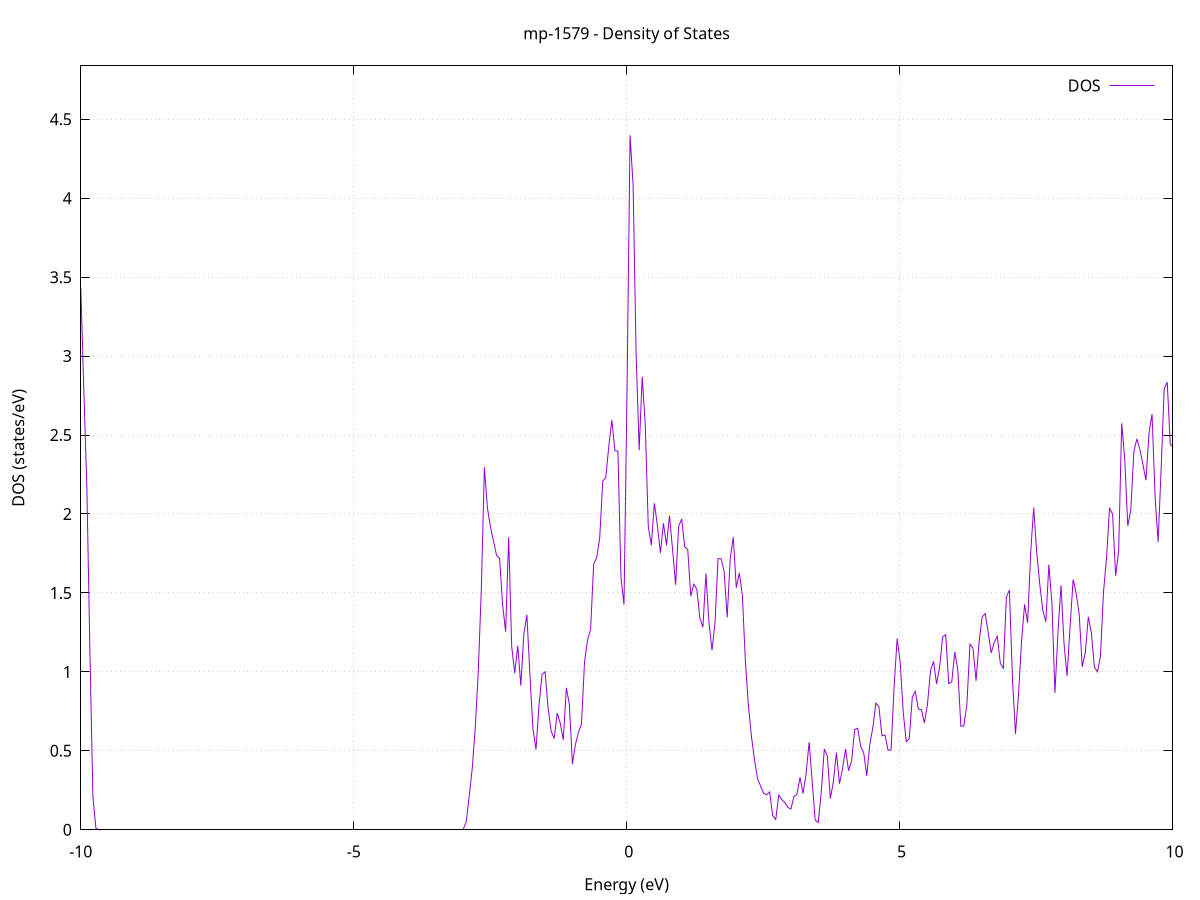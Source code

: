 set title 'mp-1579 - Density of States'
set xlabel 'Energy (eV)'
set ylabel 'DOS (states/eV)'
set grid
set xrange [-10:10]
set yrange [0:4.838]
set xzeroaxis lt -1
set terminal png size 800,600
set output 'mp-1579_dos_gnuplot.png'
plot '-' using 1:2 with lines title 'DOS'
-25.123000 0.000000
-25.067400 0.000000
-25.011800 0.000000
-24.956200 0.000000
-24.900700 0.000000
-24.845100 0.000000
-24.789500 0.000000
-24.733900 0.000000
-24.678300 0.000000
-24.622700 0.000000
-24.567100 0.000000
-24.511500 0.000000
-24.455900 0.000000
-24.400300 0.000000
-24.344700 0.000000
-24.289100 0.000000
-24.233500 0.000000
-24.177900 0.000000
-24.122300 0.000000
-24.066700 0.000000
-24.011100 0.000000
-23.955500 0.000000
-23.899900 0.000000
-23.844300 0.000000
-23.788700 0.000000
-23.733100 0.000000
-23.677500 0.000000
-23.621900 0.000000
-23.566300 0.000000
-23.510700 0.000000
-23.455100 0.000000
-23.399500 0.000000
-23.343900 0.000000
-23.288300 0.000000
-23.232700 0.000000
-23.177100 0.000000
-23.121500 0.000000
-23.065900 0.000000
-23.010300 0.000000
-22.954700 0.000000
-22.899100 0.000000
-22.843500 0.000000
-22.787900 0.000000
-22.732300 0.000000
-22.676700 0.000000
-22.621200 0.000000
-22.565600 0.000000
-22.510000 0.000000
-22.454400 0.000000
-22.398800 0.000000
-22.343200 0.000000
-22.287600 0.000000
-22.232000 0.000000
-22.176400 0.000000
-22.120800 0.000000
-22.065200 0.000000
-22.009600 0.000000
-21.954000 0.000000
-21.898400 0.000000
-21.842800 0.000000
-21.787200 0.000000
-21.731600 0.000000
-21.676000 0.000000
-21.620400 0.000000
-21.564800 0.000000
-21.509200 0.000000
-21.453600 0.000000
-21.398000 0.000000
-21.342400 0.000000
-21.286800 0.000000
-21.231200 0.000000
-21.175600 0.000000
-21.120000 0.000000
-21.064400 0.000000
-21.008800 0.000000
-20.953200 0.000000
-20.897600 0.000000
-20.842000 0.000000
-20.786400 0.000000
-20.730800 0.000000
-20.675200 0.000000
-20.619600 0.000000
-20.564000 0.000000
-20.508400 0.000000
-20.452800 0.000000
-20.397300 0.000000
-20.341700 0.000000
-20.286100 0.000000
-20.230500 0.000000
-20.174900 0.000800
-20.119300 0.091800
-20.063700 1.555200
-20.008100 6.199200
-19.952500 9.911800
-19.896900 9.440300
-19.841300 8.760900
-19.785700 8.750300
-19.730100 10.425900
-19.674500 11.696000
-19.618900 7.313200
-19.563300 5.681400
-19.507700 11.766200
-19.452100 12.272500
-19.396500 3.720800
-19.340900 0.325700
-19.285300 0.006300
-19.229700 0.000000
-19.174100 0.000000
-19.118500 0.000000
-19.062900 0.000000
-19.007300 0.000000
-18.951700 0.000000
-18.896100 0.000000
-18.840500 0.000000
-18.784900 0.000000
-18.729300 0.000000
-18.673700 0.000000
-18.618100 0.000000
-18.562500 0.000000
-18.506900 0.000000
-18.451300 0.000000
-18.395700 0.000000
-18.340100 0.000000
-18.284500 0.000000
-18.228900 0.000000
-18.173300 0.000000
-18.117800 0.000000
-18.062200 0.000000
-18.006600 0.000000
-17.951000 0.000000
-17.895400 0.000000
-17.839800 0.000000
-17.784200 0.000000
-17.728600 0.000000
-17.673000 0.000000
-17.617400 0.000000
-17.561800 0.000000
-17.506200 0.000000
-17.450600 0.000000
-17.395000 0.000000
-17.339400 0.000000
-17.283800 0.000000
-17.228200 0.000000
-17.172600 0.000000
-17.117000 0.000000
-17.061400 0.000000
-17.005800 0.000000
-16.950200 0.000000
-16.894600 0.000000
-16.839000 0.000000
-16.783400 0.000000
-16.727800 0.000000
-16.672200 0.000000
-16.616600 0.000000
-16.561000 0.000000
-16.505400 0.000000
-16.449800 0.000000
-16.394200 0.000000
-16.338600 0.000000
-16.283000 0.000000
-16.227400 0.000000
-16.171800 0.000000
-16.116200 0.000000
-16.060600 0.000000
-16.005000 0.000000
-15.949400 0.000000
-15.893800 0.000000
-15.838300 0.000000
-15.782700 0.000000
-15.727100 0.000000
-15.671500 0.000000
-15.615900 0.000000
-15.560300 0.000000
-15.504700 0.000000
-15.449100 0.000000
-15.393500 0.000000
-15.337900 0.000000
-15.282300 0.000000
-15.226700 0.000000
-15.171100 0.000000
-15.115500 0.000000
-15.059900 0.000000
-15.004300 0.000000
-14.948700 0.000000
-14.893100 0.000000
-14.837500 0.000000
-14.781900 0.000000
-14.726300 0.000000
-14.670700 0.000000
-14.615100 0.000000
-14.559500 0.000000
-14.503900 0.000000
-14.448300 0.000000
-14.392700 0.000000
-14.337100 0.000000
-14.281500 0.000000
-14.225900 0.000000
-14.170300 0.000000
-14.114700 0.000000
-14.059100 0.000000
-14.003500 0.000000
-13.947900 0.000000
-13.892300 0.000000
-13.836700 0.000000
-13.781100 0.000000
-13.725500 0.000000
-13.669900 0.000000
-13.614400 0.000000
-13.558800 0.000000
-13.503200 0.000000
-13.447600 0.000000
-13.392000 0.000000
-13.336400 0.000000
-13.280800 0.000000
-13.225200 0.000000
-13.169600 0.000000
-13.114000 0.000000
-13.058400 0.000000
-13.002800 0.000000
-12.947200 0.000000
-12.891600 0.000000
-12.836000 0.000000
-12.780400 0.000000
-12.724800 0.000000
-12.669200 0.000000
-12.613600 0.000000
-12.558000 0.000000
-12.502400 0.000000
-12.446800 0.000000
-12.391200 0.000000
-12.335600 0.000000
-12.280000 0.000000
-12.224400 0.000000
-12.168800 0.000000
-12.113200 0.000000
-12.057600 0.000000
-12.002000 0.000000
-11.946400 0.000000
-11.890800 0.000000
-11.835200 0.000000
-11.779600 0.000000
-11.724000 0.000000
-11.668400 0.000000
-11.612800 0.000000
-11.557200 0.000000
-11.501600 0.000000
-11.446000 0.000000
-11.390400 0.000000
-11.334900 0.000000
-11.279300 0.000000
-11.223700 0.000000
-11.168100 0.000000
-11.112500 0.000000
-11.056900 0.000000
-11.001300 0.000000
-10.945700 0.000800
-10.890100 0.015400
-10.834500 0.087700
-10.778900 0.178500
-10.723300 0.245600
-10.667700 0.365200
-10.612100 0.404100
-10.556500 0.494600
-10.500900 0.685600
-10.445300 0.913000
-10.389700 1.072300
-10.334100 1.726800
-10.278500 2.911300
-10.222900 3.698000
-10.167300 4.293900
-10.111700 4.656300
-10.056100 4.454300
-10.000500 3.441500
-9.944900 2.791000
-9.889300 2.174100
-9.833700 1.143900
-9.778100 0.210500
-9.722500 0.008400
-9.666900 0.000100
-9.611300 0.000000
-9.555700 0.000000
-9.500100 0.000000
-9.444500 0.000000
-9.388900 0.000000
-9.333300 0.000000
-9.277700 0.000000
-9.222100 0.000000
-9.166500 0.000000
-9.111000 0.000000
-9.055400 0.000000
-8.999800 0.000000
-8.944200 0.000000
-8.888600 0.000000
-8.833000 0.000000
-8.777400 0.000000
-8.721800 0.000000
-8.666200 0.000000
-8.610600 0.000000
-8.555000 0.000000
-8.499400 0.000000
-8.443800 0.000000
-8.388200 0.000000
-8.332600 0.000000
-8.277000 0.000000
-8.221400 0.000000
-8.165800 0.000000
-8.110200 0.000000
-8.054600 0.000000
-7.999000 0.000000
-7.943400 0.000000
-7.887800 0.000000
-7.832200 0.000000
-7.776600 0.000000
-7.721000 0.000000
-7.665400 0.000000
-7.609800 0.000000
-7.554200 0.000000
-7.498600 0.000000
-7.443000 0.000000
-7.387400 0.000000
-7.331800 0.000000
-7.276200 0.000000
-7.220600 0.000000
-7.165000 0.000000
-7.109400 0.000000
-7.053800 0.000000
-6.998200 0.000000
-6.942600 0.000000
-6.887000 0.000000
-6.831500 0.000000
-6.775900 0.000000
-6.720300 0.000000
-6.664700 0.000000
-6.609100 0.000000
-6.553500 0.000000
-6.497900 0.000000
-6.442300 0.000000
-6.386700 0.000000
-6.331100 0.000000
-6.275500 0.000000
-6.219900 0.000000
-6.164300 0.000000
-6.108700 0.000000
-6.053100 0.000000
-5.997500 0.000000
-5.941900 0.000000
-5.886300 0.000000
-5.830700 0.000000
-5.775100 0.000000
-5.719500 0.000000
-5.663900 0.000000
-5.608300 0.000000
-5.552700 0.000000
-5.497100 0.000000
-5.441500 0.000000
-5.385900 0.000000
-5.330300 0.000000
-5.274700 0.000000
-5.219100 0.000000
-5.163500 0.000000
-5.107900 0.000000
-5.052300 0.000000
-4.996700 0.000000
-4.941100 0.000000
-4.885500 0.000000
-4.829900 0.000000
-4.774300 0.000000
-4.718700 0.000000
-4.663100 0.000000
-4.607600 0.000000
-4.552000 0.000000
-4.496400 0.000000
-4.440800 0.000000
-4.385200 0.000000
-4.329600 0.000000
-4.274000 0.000000
-4.218400 0.000000
-4.162800 0.000000
-4.107200 0.000000
-4.051600 0.000000
-3.996000 0.000000
-3.940400 0.000000
-3.884800 0.000000
-3.829200 0.000000
-3.773600 0.000000
-3.718000 0.000000
-3.662400 0.000000
-3.606800 0.000000
-3.551200 0.000000
-3.495600 0.000000
-3.440000 0.000000
-3.384400 0.000000
-3.328800 0.000000
-3.273200 0.000000
-3.217600 0.000000
-3.162000 0.000000
-3.106400 0.000000
-3.050800 0.000000
-2.995200 0.001700
-2.939600 0.049200
-2.884000 0.213500
-2.828400 0.389200
-2.772800 0.647400
-2.717200 1.008100
-2.661600 1.531700
-2.606000 2.295200
-2.550400 2.037500
-2.494800 1.917000
-2.439200 1.829600
-2.383600 1.738200
-2.328100 1.718700
-2.272500 1.426300
-2.216900 1.254400
-2.161300 1.853100
-2.105700 1.161100
-2.050100 0.991700
-1.994500 1.165500
-1.938900 0.913200
-1.883300 1.236900
-1.827700 1.361600
-1.772100 0.983900
-1.716500 0.637700
-1.660900 0.508400
-1.605300 0.791300
-1.549700 0.982800
-1.494100 1.000700
-1.438500 0.767800
-1.382900 0.624600
-1.327300 0.577400
-1.271700 0.739100
-1.216100 0.674600
-1.160500 0.569700
-1.104900 0.898800
-1.049300 0.794300
-0.993700 0.416000
-0.938100 0.540000
-0.882500 0.616900
-0.826900 0.672600
-0.771300 1.063300
-0.715700 1.201400
-0.660100 1.269100
-0.604500 1.682200
-0.548900 1.724000
-0.493300 1.849500
-0.437700 2.209000
-0.382100 2.230800
-0.326500 2.429800
-0.270900 2.594900
-0.215300 2.401100
-0.159700 2.397700
-0.104200 1.600700
-0.048600 1.426100
0.007000 2.778700
0.062600 4.398200
0.118200 4.084500
0.173800 3.011200
0.229400 2.403900
0.285000 2.868600
0.340600 2.569400
0.396200 1.921400
0.451800 1.802600
0.507400 2.068100
0.563000 1.929400
0.618600 1.753200
0.674200 1.941300
0.729800 1.801600
0.785400 1.989700
0.841000 1.776500
0.896600 1.551800
0.952200 1.921300
1.007800 1.968200
1.063400 1.792200
1.119000 1.775900
1.174600 1.480500
1.230200 1.555200
1.285800 1.524100
1.341400 1.340700
1.397000 1.282400
1.452600 1.623200
1.508200 1.313300
1.563800 1.136800
1.619400 1.316400
1.675000 1.717400
1.730600 1.716200
1.786200 1.636100
1.841800 1.344400
1.897400 1.716800
1.953000 1.853300
2.008600 1.532700
2.064200 1.627200
2.119800 1.485900
2.175300 1.066700
2.230900 0.787300
2.286500 0.590200
2.342100 0.443500
2.397700 0.324900
2.453300 0.277500
2.508900 0.231200
2.564500 0.221600
2.620100 0.239700
2.675700 0.089800
2.731300 0.065300
2.786900 0.221100
2.842500 0.190900
2.898100 0.172700
2.953700 0.141900
3.009300 0.131000
3.064900 0.211100
3.120500 0.225500
3.176100 0.332400
3.231700 0.229600
3.287300 0.353800
3.342900 0.554800
3.398500 0.310100
3.454100 0.060600
3.509700 0.047400
3.565300 0.238100
3.620900 0.511500
3.676500 0.468300
3.732100 0.197500
3.787700 0.304900
3.843300 0.488500
3.898900 0.291200
3.954500 0.384600
4.010100 0.511600
4.065700 0.373900
4.121300 0.435400
4.176900 0.634700
4.232500 0.642800
4.288100 0.529300
4.343700 0.486100
4.399300 0.341400
4.454800 0.542300
4.510400 0.646300
4.566000 0.802500
4.621600 0.779300
4.677200 0.595000
4.732800 0.600600
4.788400 0.503900
4.844000 0.504700
4.899600 0.901700
4.955200 1.212100
5.010800 1.064500
5.066400 0.746900
5.122000 0.557700
5.177600 0.578200
5.233200 0.840600
5.288800 0.875800
5.344400 0.763700
5.400000 0.760700
5.455600 0.676500
5.511200 0.795100
5.566800 1.007800
5.622400 1.066500
5.678000 0.923700
5.733600 1.030300
5.789200 1.221500
5.844800 1.235800
5.900400 0.926300
5.956000 0.936400
6.011600 1.125900
6.067200 1.011900
6.122800 0.655500
6.178400 0.658300
6.234000 0.799000
6.289600 1.175500
6.345200 1.150200
6.400800 0.942900
6.456400 1.187800
6.512000 1.347600
6.567600 1.369400
6.623200 1.250700
6.678700 1.120300
6.734300 1.186100
6.789900 1.226000
6.845500 1.055200
6.901100 1.022600
6.956700 1.476100
7.012300 1.518000
7.067900 0.955900
7.123500 0.607800
7.179100 0.858000
7.234700 1.194600
7.290300 1.427500
7.345900 1.310800
7.401500 1.753000
7.457100 2.041000
7.512700 1.757700
7.568300 1.555800
7.623900 1.390900
7.679500 1.317200
7.735100 1.679200
7.790700 1.439000
7.846300 0.866900
7.901900 1.251500
7.957500 1.548300
8.013100 1.178500
8.068700 0.973400
8.124300 1.289700
8.179900 1.585000
8.235500 1.497500
8.291100 1.362700
8.346700 1.032000
8.402300 1.121900
8.457900 1.348700
8.513500 1.248500
8.569100 1.030300
8.624700 1.000400
8.680300 1.099200
8.735900 1.504900
8.791500 1.722400
8.847100 2.038800
8.902700 1.998800
8.958200 1.608600
9.013800 1.766600
9.069400 2.574400
9.125000 2.347800
9.180600 1.925000
9.236200 2.024300
9.291800 2.393500
9.347400 2.475900
9.403000 2.407300
9.458600 2.312100
9.514200 2.213700
9.569800 2.512600
9.625400 2.632600
9.681000 2.111000
9.736600 1.823200
9.792200 2.288000
9.847800 2.793000
9.903400 2.834800
9.959000 2.440800
10.014600 2.424700
10.070200 2.366200
10.125800 2.201500
10.181400 2.590500
10.237000 2.959700
10.292600 2.444000
10.348200 1.858600
10.403800 1.713400
10.459400 1.502900
10.515000 1.456400
10.570600 1.961100
10.626200 2.404100
10.681800 2.105400
10.737400 1.703800
10.793000 1.943900
10.848600 2.157000
10.904200 2.334000
10.959800 1.863000
11.015400 1.995500
11.071000 1.816000
11.126600 2.119400
11.182100 2.154500
11.237700 1.962900
11.293300 1.538200
11.348900 1.489900
11.404500 1.808900
11.460100 2.233000
11.515700 1.897400
11.571300 1.123500
11.626900 1.840600
11.682500 2.515300
11.738100 2.205800
11.793700 2.402000
11.849300 2.642300
11.904900 2.178400
11.960500 1.756900
12.016100 1.583000
12.071700 2.084800
12.127300 2.320100
12.182900 1.702800
12.238500 1.964000
12.294100 2.015500
12.349700 1.921100
12.405300 2.100400
12.460900 2.016100
12.516500 1.444100
12.572100 1.459600
12.627700 2.229100
12.683300 2.357800
12.738900 1.867200
12.794500 1.814000
12.850100 2.059700
12.905700 2.153100
12.961300 2.132300
13.016900 1.663400
13.072500 0.909500
13.128100 0.863300
13.183700 1.339500
13.239300 1.660200
13.294900 2.020700
13.350500 2.310900
13.406100 2.016900
13.461600 1.521600
13.517200 1.597800
13.572800 1.146500
13.628400 1.053100
13.684000 1.652600
13.739600 1.852600
13.795200 2.180700
13.850800 2.142600
13.906400 1.335000
13.962000 1.097600
14.017600 1.458200
14.073200 1.111100
14.128800 0.878000
14.184400 0.940000
14.240000 0.840200
14.295600 0.787200
14.351200 0.886300
14.406800 1.117600
14.462400 1.071800
14.518000 0.854300
14.573600 0.771500
14.629200 1.119800
14.684800 1.509300
14.740400 1.334100
14.796000 1.246100
14.851600 1.171300
14.907200 1.402400
14.962800 1.079300
15.018400 0.726000
15.074000 0.473200
15.129600 0.402700
15.185200 0.841400
15.240800 1.286900
15.296400 0.903600
15.352000 0.552000
15.407600 0.626400
15.463200 0.863400
15.518800 0.794200
15.574400 0.733900
15.630000 0.677800
15.685500 0.626800
15.741100 0.675000
15.796700 0.587300
15.852300 0.728300
15.907900 0.501300
15.963500 0.594900
16.019100 0.847900
16.074700 0.589500
16.130300 0.407400
16.185900 0.549000
16.241500 0.687200
16.297100 0.699000
16.352700 0.790100
16.408300 1.083100
16.463900 1.517000
16.519500 1.139500
16.575100 1.218900
16.630700 1.226600
16.686300 1.399000
16.741900 1.566600
16.797500 1.226700
16.853100 0.958000
16.908700 1.242000
16.964300 1.280500
17.019900 1.010200
17.075500 0.840400
17.131100 1.022800
17.186700 1.417400
17.242300 1.356200
17.297900 1.021400
17.353500 1.078100
17.409100 0.936800
17.464700 0.758000
17.520300 0.919700
17.575900 1.187400
17.631500 1.134000
17.687100 1.177000
17.742700 1.154100
17.798300 1.108300
17.853900 0.996000
17.909500 0.874000
17.965000 0.980000
18.020600 0.916600
18.076200 0.972500
18.131800 1.008000
18.187400 1.569800
18.243000 1.992000
18.298600 1.690800
18.354200 1.258800
18.409800 0.976900
18.465400 0.808700
18.521000 1.026300
18.576600 1.060900
18.632200 1.384800
18.687800 1.463500
18.743400 1.727400
18.799000 1.929300
18.854600 1.973100
18.910200 1.585800
18.965800 1.742300
19.021400 1.927700
19.077000 1.302400
19.132600 1.050900
19.188200 1.199800
19.243800 1.468600
19.299400 1.670900
19.355000 1.549000
19.410600 1.588500
19.466200 1.642000
19.521800 1.479200
19.577400 1.805400
19.633000 2.053200
19.688600 1.401700
19.744200 0.919600
19.799800 1.065500
19.855400 1.093900
19.911000 0.909000
19.966600 0.955700
20.022200 1.117900
20.077800 0.814100
20.133400 0.859500
20.188900 1.391100
20.244500 1.667000
20.300100 1.634400
20.355700 1.299400
20.411300 1.082000
20.466900 0.881900
20.522500 0.956800
20.578100 1.763000
20.633700 1.936400
20.689300 1.953400
20.744900 1.442700
20.800500 1.381100
20.856100 1.686200
20.911700 1.619600
20.967300 1.651200
21.022900 1.845600
21.078500 1.402200
21.134100 1.581300
21.189700 1.656400
21.245300 1.586000
21.300900 1.446200
21.356500 1.157300
21.412100 0.898000
21.467700 0.650700
21.523300 0.841900
21.578900 0.820700
21.634500 0.817800
21.690100 0.910100
21.745700 1.251200
21.801300 1.537700
21.856900 1.160300
21.912500 0.937900
21.968100 0.984200
22.023700 0.888800
22.079300 0.839800
22.134900 0.961600
22.190500 1.113100
22.246100 0.756200
22.301700 1.034500
22.357300 1.189900
22.412900 0.844000
22.468400 0.972200
22.524000 1.042700
22.579600 0.902300
22.635200 1.060800
22.690800 1.081700
22.746400 0.978200
22.802000 0.768400
22.857600 0.730100
22.913200 0.657500
22.968800 1.160200
23.024400 1.500800
23.080000 1.606000
23.135600 2.173600
23.191200 2.520900
23.246800 1.908100
23.302400 1.604000
23.358000 1.902700
23.413600 1.847300
23.469200 1.686600
23.524800 1.291800
23.580400 1.607200
23.636000 2.351600
23.691600 2.383100
23.747200 2.023300
23.802800 2.081000
23.858400 1.509700
23.914000 1.316300
23.969600 1.845200
24.025200 1.967700
24.080800 2.249200
24.136400 2.804500
24.192000 2.282200
24.247600 1.796800
24.303200 1.928000
24.358800 1.782100
24.414400 1.525000
24.470000 1.376000
24.525600 0.941600
24.581200 1.018900
24.636800 1.224600
24.692400 0.897300
24.747900 0.925400
24.803500 0.908800
24.859100 1.256800
24.914700 1.343400
24.970300 1.844000
25.025900 1.413200
25.081500 0.847500
25.137100 0.758100
25.192700 0.860700
25.248300 1.115900
25.303900 1.066600
25.359500 1.397000
25.415100 1.837700
25.470700 1.928600
25.526300 1.953900
25.581900 2.241500
25.637500 2.451900
25.693100 1.813100
25.748700 1.557000
25.804300 1.592000
25.859900 1.439900
25.915500 1.189100
25.971100 1.391100
26.026700 1.807000
26.082300 1.613400
26.137900 1.384700
26.193500 1.552300
26.249100 1.177600
26.304700 1.039900
26.360300 1.486600
26.415900 1.585800
26.471500 1.900600
26.527100 2.158000
26.582700 1.701200
26.638300 1.507400
26.693900 1.501900
26.749500 1.578800
26.805100 1.461000
26.860700 1.546000
26.916300 1.676800
26.971800 2.242900
27.027400 2.748100
27.083000 2.058100
27.138600 1.720000
27.194200 2.154000
27.249800 2.195200
27.305400 2.513100
27.361000 2.222600
27.416600 1.839700
27.472200 1.524400
27.527800 1.733100
27.583400 2.079600
27.639000 2.275700
27.694600 2.035900
27.750200 1.926000
27.805800 2.459500
27.861400 1.972200
27.917000 1.962000
27.972600 2.097100
28.028200 2.081400
28.083800 2.177200
28.139400 2.714100
28.195000 2.379700
28.250600 1.885500
28.306200 2.084000
28.361800 2.153500
28.417400 1.842600
28.473000 1.621500
28.528600 1.890400
28.584200 2.274800
28.639800 1.816600
28.695400 1.624200
28.751000 1.616900
28.806600 2.020300
28.862200 2.035200
28.917800 1.868500
28.973400 1.295200
29.029000 1.175300
29.084600 1.626200
29.140200 1.666500
29.195800 1.581100
29.251300 1.762000
29.306900 1.702200
29.362500 1.364000
29.418100 1.351000
29.473700 1.109800
29.529300 1.273000
29.584900 1.201000
29.640500 1.479100
29.696100 1.585700
29.751700 1.229000
29.807300 1.380200
29.862900 1.438700
29.918500 1.377400
29.974100 1.574900
30.029700 1.454200
30.085300 1.588000
30.140900 1.614200
30.196500 1.077600
30.252100 1.327400
30.307700 1.979200
30.363300 2.049200
30.418900 1.969000
30.474500 1.537500
30.530100 1.274700
30.585700 1.504800
30.641300 1.430800
30.696900 1.578600
30.752500 1.107700
30.808100 1.089300
30.863700 1.530300
30.919300 1.199500
30.974900 1.140400
31.030500 1.048900
31.086100 1.166000
31.141700 1.059000
31.197300 0.631100
31.252900 0.734600
31.308500 0.833100
31.364100 1.135800
31.419700 1.678500
31.475200 1.909100
31.530800 1.399200
31.586400 0.979800
31.642000 0.792500
31.697600 0.936400
31.753200 1.724400
31.808800 1.947900
31.864400 1.740600
31.920000 1.777500
31.975600 1.700800
32.031200 1.699000
32.086800 1.571400
32.142400 1.653600
32.198000 1.594200
32.253600 1.459000
32.309200 1.694200
32.364800 1.986500
32.420400 1.712600
32.476000 1.476100
32.531600 1.273300
32.587200 1.397800
32.642800 1.436800
32.698400 1.595900
32.754000 1.700800
32.809600 1.959800
32.865200 1.952400
32.920800 1.733800
32.976400 1.617600
33.032000 1.438000
33.087600 1.488500
33.143200 1.445000
33.198800 1.303000
33.254400 1.905600
33.310000 1.837600
33.365600 1.950500
33.421200 1.624900
33.476800 2.251300
33.532400 2.547900
33.588000 2.340700
33.643600 1.830000
33.699200 1.534100
33.754700 2.146100
33.810300 1.824700
33.865900 1.958100
33.921500 1.822600
33.977100 1.468000
34.032700 1.239500
34.088300 1.524700
34.143900 1.965600
34.199500 1.776900
34.255100 1.629900
34.310700 1.568500
34.366300 1.940200
34.421900 2.388800
34.477500 2.267100
34.533100 2.550600
34.588700 2.578200
34.644300 2.428300
34.699900 2.846000
34.755500 3.121100
34.811100 2.220300
34.866700 1.817200
34.922300 2.005200
34.977900 1.733100
35.033500 1.631800
35.089100 1.485400
35.144700 1.635400
35.200300 1.834000
35.255900 1.722200
35.311500 1.565500
35.367100 1.579500
35.422700 1.714100
35.478300 2.249700
35.533900 2.510500
35.589500 1.799300
35.645100 1.382200
35.700700 1.974400
35.756300 2.331000
35.811900 2.755300
35.867500 2.746500
35.923100 2.134900
35.978600 1.901700
36.034200 2.334600
36.089800 2.246000
36.145400 2.039000
36.201000 2.043600
36.256600 2.322400
36.312200 2.112100
36.367800 2.561000
36.423400 3.033700
36.479000 2.609100
36.534600 2.089600
36.590200 2.207200
36.645800 2.457800
36.701400 1.942300
36.757000 1.654300
36.812600 1.950800
36.868200 1.629700
36.923800 1.711900
36.979400 1.872700
37.035000 1.582200
37.090600 1.581200
37.146200 2.227900
37.201800 2.001600
37.257400 2.224400
37.313000 2.217000
37.368600 2.395000
37.424200 3.378100
37.479800 3.931400
37.535400 5.798700
37.591000 6.740200
37.646600 6.187400
37.702200 5.654000
37.757800 3.405800
37.813400 2.616800
37.869000 3.337800
37.924600 3.290200
37.980200 2.351500
38.035800 2.136700
38.091400 2.342800
38.147000 2.805000
38.202600 2.777700
38.258100 1.979500
38.313700 2.283700
38.369300 2.437100
38.424900 1.931500
38.480500 2.266200
38.536100 2.498300
38.591700 2.390000
38.647300 2.485300
38.702900 1.965000
38.758500 1.338200
38.814100 1.691800
38.869700 1.740000
38.925300 1.191400
38.980900 1.311100
39.036500 1.432300
39.092100 1.705400
39.147700 1.665300
39.203300 1.730600
39.258900 2.103700
39.314500 2.298300
39.370100 2.189500
39.425700 2.053500
39.481300 2.088400
39.536900 2.170800
39.592500 1.884600
39.648100 2.270500
39.703700 3.003700
39.759300 2.947300
39.814900 2.500100
39.870500 1.935100
39.926100 1.753700
39.981700 2.154700
40.037300 2.423200
40.092900 2.066200
40.148500 2.278500
40.204100 2.062000
40.259700 1.668600
40.315300 1.970200
40.370900 2.180700
40.426500 2.196900
40.482000 2.008700
40.537600 1.990300
40.593200 2.020200
40.648800 2.133700
40.704400 2.124300
40.760000 1.742800
40.815600 1.756400
40.871200 1.997900
40.926800 1.964300
40.982400 2.095500
41.038000 1.854200
41.093600 1.659900
41.149200 1.952600
41.204800 2.390300
41.260400 2.561200
41.316000 2.620400
41.371600 2.203500
41.427200 1.653700
41.482800 1.631400
41.538400 2.126900
41.594000 2.218300
41.649600 1.946400
41.705200 1.730700
41.760800 1.954500
41.816400 2.546000
41.872000 2.263700
41.927600 1.583100
41.983200 1.810200
42.038800 2.151000
42.094400 1.988900
42.150000 2.152000
42.205600 2.185300
42.261200 2.174600
42.316800 2.235200
42.372400 1.876600
42.428000 1.357300
42.483600 1.420500
42.539200 1.813800
42.594800 1.872600
42.650400 1.748700
42.706000 1.827000
42.761500 1.986100
42.817100 2.005500
42.872700 1.692200
42.928300 2.016900
42.983900 1.920500
43.039500 1.525400
43.095100 2.074500
43.150700 2.078700
43.206300 1.612300
43.261900 1.752600
43.317500 1.831400
43.373100 1.740600
43.428700 1.693800
43.484300 1.959000
43.539900 2.211100
43.595500 1.843100
43.651100 1.699200
43.706700 1.473200
43.762300 1.458500
43.817900 1.961900
43.873500 2.450900
43.929100 2.310600
43.984700 2.058500
44.040300 1.885900
44.095900 1.914800
44.151500 2.132200
44.207100 2.215600
44.262700 1.984300
44.318300 1.696400
44.373900 1.885800
44.429500 1.846100
44.485100 1.978800
44.540700 1.898500
44.596300 1.710000
44.651900 1.706500
44.707500 1.987100
44.763100 1.851500
44.818700 1.544900
44.874300 1.686500
44.929900 1.289300
44.985500 1.085000
45.041000 1.316300
45.096600 1.593500
45.152200 1.353000
45.207800 1.314900
45.263400 1.398300
45.319000 1.530600
45.374600 1.693800
45.430200 1.854600
45.485800 1.855900
45.541400 1.676000
45.597000 1.755100
45.652600 2.052900
45.708200 2.012400
45.763800 2.089200
45.819400 1.865400
45.875000 1.877100
45.930600 1.639200
45.986200 1.977400
46.041800 2.102700
46.097400 1.454200
46.153000 1.234700
46.208600 1.490500
46.264200 1.884600
46.319800 2.104400
46.375400 1.774200
46.431000 1.941200
46.486600 2.699300
46.542200 2.735300
46.597800 2.137700
46.653400 2.159600
46.709000 2.113500
46.764600 2.007700
46.820200 2.310000
46.875800 2.174400
46.931400 1.835800
46.987000 1.679600
47.042600 1.600200
47.098200 1.822100
47.153800 2.300500
47.209400 2.187700
47.264900 1.403500
47.320500 1.294500
47.376100 2.026600
47.431700 1.956400
47.487300 1.808400
47.542900 1.840600
47.598500 1.758100
47.654100 1.447900
47.709700 1.907600
47.765300 2.356100
47.820900 2.405100
47.876500 2.357600
47.932100 2.492200
47.987700 2.500200
48.043300 2.630700
48.098900 1.891700
48.154500 2.012400
48.210100 2.118500
48.265700 2.115400
48.321300 2.249100
48.376900 1.747200
48.432500 1.630800
48.488100 1.911300
48.543700 2.098200
48.599300 1.972100
48.654900 2.049600
48.710500 1.700300
48.766100 1.242300
48.821700 1.128800
48.877300 1.298300
48.932900 1.836600
48.988500 2.146900
49.044100 2.196500
49.099700 2.135300
49.155300 2.077500
49.210900 1.612200
49.266500 1.305000
49.322100 1.603000
49.377700 1.981400
49.433300 2.324600
49.488900 2.674700
49.544400 2.926300
49.600000 2.402900
49.655600 1.766300
49.711200 1.930300
49.766800 2.153600
49.822400 2.367400
49.878000 2.463500
49.933600 2.325100
49.989200 2.008500
50.044800 2.073900
50.100400 1.963200
50.156000 2.390700
50.211600 2.898400
50.267200 2.373700
50.322800 1.895300
50.378400 2.115100
50.434000 2.036200
50.489600 2.310200
50.545200 3.152300
50.600800 2.470200
50.656400 1.968900
50.712000 2.160100
50.767600 2.367400
50.823200 2.095800
50.878800 2.175400
50.934400 2.093300
50.990000 1.859000
51.045600 1.445400
51.101200 1.588800
51.156800 2.267600
51.212400 2.518000
51.268000 2.423600
51.323600 2.223100
51.379200 2.017300
51.434800 1.932600
51.490400 1.882200
51.546000 1.762500
51.601600 2.298500
51.657200 2.279900
51.712800 1.932800
51.768300 1.960900
51.823900 2.732100
51.879500 2.110200
51.935100 1.846200
51.990700 1.844400
52.046300 2.246200
52.101900 2.841600
52.157500 2.532600
52.213100 1.876400
52.268700 1.560900
52.324300 1.775400
52.379900 2.946400
52.435500 2.914500
52.491100 2.223500
52.546700 2.141800
52.602300 2.157000
52.657900 2.287900
52.713500 2.032700
52.769100 1.411100
52.824700 1.418800
52.880300 1.987400
52.935900 2.011700
52.991500 1.764200
53.047100 2.212200
53.102700 1.900800
53.158300 1.815900
53.213900 2.193900
53.269500 2.379900
53.325100 2.854700
53.380700 2.966500
53.436300 2.528800
53.491900 2.378500
53.547500 1.977600
53.603100 1.890700
53.658700 1.652400
53.714300 1.295700
53.769900 1.279000
53.825500 1.403500
53.881100 1.799900
53.936700 2.069500
53.992300 1.987900
54.047800 1.777600
54.103400 1.736300
54.159000 1.799200
54.214600 1.854800
54.270200 2.060000
54.325800 1.973100
54.381400 1.943600
54.437000 2.217500
54.492600 2.385600
54.548200 1.953600
54.603800 1.820200
54.659400 1.878000
54.715000 2.274800
54.770600 2.246300
54.826200 2.284700
54.881800 2.824600
54.937400 2.213200
54.993000 2.017900
55.048600 2.055200
55.104200 1.996900
55.159800 1.891800
55.215400 1.974300
55.271000 2.253800
55.326600 2.406000
55.382200 2.534600
55.437800 2.163800
55.493400 1.597900
55.549000 1.354600
55.604600 1.631400
55.660200 2.038500
55.715800 1.862200
55.771400 2.147900
55.827000 2.602500
55.882600 2.554600
55.938200 2.115600
55.993800 2.067100
56.049400 2.085600
56.105000 1.511500
56.160600 1.715100
56.216200 2.129600
56.271700 1.992000
56.327300 2.510100
56.382900 2.550400
56.438500 2.627500
56.494100 2.890800
56.549700 2.704000
56.605300 2.431000
56.660900 2.579900
56.716500 2.297100
56.772100 1.682100
56.827700 1.418400
56.883300 2.080900
56.938900 2.056500
56.994500 1.968100
57.050100 2.536200
57.105700 2.749900
57.161300 2.599700
57.216900 2.971700
57.272500 2.466400
57.328100 2.043800
57.383700 1.892600
57.439300 2.337500
57.494900 2.218300
57.550500 2.395000
57.606100 2.658000
57.661700 2.662600
57.717300 2.459000
57.772900 2.132000
57.828500 2.312700
57.884100 1.871400
57.939700 1.768100
57.995300 1.876500
58.050900 1.976900
58.106500 2.177600
58.162100 2.211800
58.217700 2.361400
58.273300 2.647400
58.328900 2.620600
58.384500 2.343500
58.440100 2.074300
58.495700 1.386600
58.551200 1.431800
58.606800 1.528000
58.662400 1.559000
58.718000 1.988000
58.773600 2.305100
58.829200 2.447300
58.884800 2.525300
58.940400 2.279100
58.996000 2.391100
59.051600 2.692200
59.107200 2.640700
59.162800 2.833000
59.218400 2.592200
59.274000 2.150200
59.329600 2.127400
59.385200 2.191300
59.440800 2.170700
59.496400 2.002900
59.552000 1.974500
59.607600 2.174100
59.663200 2.526700
59.718800 2.608800
59.774400 2.463600
59.830000 2.411300
59.885600 2.791200
59.941200 2.980400
59.996800 2.388300
60.052400 1.997200
60.108000 2.031800
60.163600 2.257800
60.219200 2.209100
60.274800 2.417100
60.330400 2.059500
60.386000 2.221000
60.441600 2.260800
60.497200 1.885900
60.552800 2.092100
60.608400 2.462500
60.664000 2.608500
60.719600 2.374000
60.775100 1.922500
60.830700 1.973300
60.886300 2.237800
60.941900 2.002000
60.997500 1.936200
61.053100 1.744100
61.108700 1.939700
61.164300 2.029400
61.219900 2.547900
61.275500 2.281700
61.331100 2.153500
61.386700 2.781800
61.442300 2.678900
61.497900 1.998900
61.553500 1.967400
61.609100 2.059400
61.664700 1.908900
61.720300 1.995400
61.775900 2.381200
61.831500 2.664200
61.887100 2.091600
61.942700 1.752400
61.998300 2.354400
62.053900 2.119300
62.109500 2.480400
62.165100 2.798300
62.220700 2.580600
62.276300 2.058400
62.331900 1.658000
62.387500 1.979500
62.443100 2.098400
62.498700 2.336700
62.554300 2.453600
62.609900 2.328600
62.665500 2.150200
62.721100 2.513400
62.776700 2.702200
62.832300 2.816800
62.887900 2.647300
62.943500 2.371900
62.999100 2.192800
63.054600 1.849000
63.110200 1.927700
63.165800 2.071100
63.221400 2.035100
63.277000 2.345400
63.332600 2.562700
63.388200 2.357900
63.443800 2.498000
63.499400 3.004700
63.555000 2.655900
63.610600 2.546800
63.666200 2.805100
63.721800 2.472900
63.777400 2.409700
63.833000 2.234400
63.888600 2.239700
63.944200 3.046100
63.999800 3.288100
64.055400 2.868500
64.111000 2.366800
64.166600 2.281400
64.222200 2.040400
64.277800 2.147500
64.333400 2.497700
64.389000 2.366300
64.444600 2.474700
64.500200 2.874000
64.555800 2.632200
64.611400 2.178600
64.667000 2.660600
64.722600 3.313900
64.778200 2.569700
64.833800 1.779200
64.889400 1.682900
64.945000 1.893200
65.000600 2.213800
65.056200 2.187300
65.111800 2.008600
65.167400 2.164500
65.223000 2.026500
65.278600 1.936000
65.334100 2.205600
65.389700 2.456400
65.445300 2.370400
65.500900 2.275900
65.556500 2.661700
65.612100 2.854700
65.667700 2.691500
65.723300 2.468700
65.778900 2.183800
65.834500 2.536700
65.890100 2.523900
65.945700 2.305500
66.001300 2.395100
66.056900 2.348100
66.112500 1.735000
66.168100 1.791600
66.223700 2.029100
66.279300 2.136800
66.334900 1.938800
66.390500 1.667700
66.446100 1.432600
66.501700 1.858300
66.557300 2.413000
66.612900 2.639500
66.668500 2.765900
66.724100 2.037800
66.779700 1.807700
66.835300 2.283900
66.890900 2.312100
66.946500 1.945300
67.002100 1.945600
67.057700 2.452300
67.113300 2.892200
67.168900 2.774800
67.224500 2.038000
67.280100 2.186100
67.335700 2.467300
67.391300 2.189600
67.446900 2.495100
67.502500 2.806400
67.558000 2.763400
67.613600 2.904700
67.669200 2.552900
67.724800 1.940200
67.780400 2.143200
67.836000 2.332300
67.891600 2.061700
67.947200 1.982900
68.002800 1.908300
68.058400 1.737300
68.114000 2.003500
68.169600 2.565500
68.225200 3.210000
68.280800 3.196600
68.336400 2.639700
68.392000 2.049000
68.447600 2.058300
68.503200 2.268300
68.558800 2.286300
68.614400 2.625400
68.670000 2.853000
68.725600 2.933400
68.781200 2.953300
68.836800 2.378700
68.892400 2.002400
68.948000 2.363600
69.003600 2.906900
69.059200 3.023600
69.114800 2.453600
69.170400 2.255300
69.226000 2.444400
69.281600 2.589900
69.337200 2.502400
69.392800 2.623100
69.448400 2.471900
69.504000 2.220000
69.559600 2.600500
69.615200 3.012700
69.670800 2.855600
69.726400 2.707600
69.782000 2.724400
69.837500 2.702800
69.893100 2.825300
69.948700 2.449700
70.004300 2.404200
70.059900 2.816200
70.115500 2.882200
70.171100 2.990300
70.226700 3.161700
70.282300 2.911500
70.337900 2.481400
70.393500 2.413400
70.449100 2.569800
70.504700 2.227000
70.560300 2.119500
70.615900 2.752100
70.671500 2.806000
70.727100 2.895300
70.782700 2.612100
70.838300 2.333600
70.893900 2.747000
70.949500 2.865300
71.005100 2.642100
71.060700 2.675000
71.116300 2.730700
71.171900 3.086400
71.227500 2.780700
71.283100 2.257700
71.338700 1.961900
71.394300 2.669400
71.449900 3.040800
71.505500 3.227300
71.561100 2.575200
71.616700 2.015800
71.672300 2.046500
71.727900 2.132900
71.783500 2.486600
71.839100 2.731300
71.894700 2.668600
71.950300 2.263500
72.005900 2.066700
72.061400 2.382300
72.117000 2.979600
72.172600 2.241000
72.228200 2.146100
72.283800 2.561900
72.339400 2.646300
72.395000 2.781300
72.450600 3.347900
72.506200 2.529500
72.561800 2.051100
72.617400 2.302700
72.673000 2.750500
72.728600 2.577500
72.784200 2.569300
72.839800 2.894400
72.895400 2.822100
72.951000 2.749900
73.006600 2.017200
73.062200 1.740800
73.117800 2.173900
73.173400 2.469300
73.229000 2.607600
73.284600 2.664900
73.340200 2.343000
73.395800 2.712600
73.451400 2.614800
73.507000 2.060500
73.562600 1.927300
73.618200 2.307900
73.673800 2.155000
73.729400 1.751400
73.785000 2.257400
73.840600 2.889400
73.896200 2.523500
73.951800 2.228800
74.007400 2.504400
74.063000 2.797000
74.118600 2.222600
74.174200 2.479800
74.229800 2.381800
74.285400 2.420100
74.340900 2.583400
74.396500 2.336700
74.452100 2.879800
74.507700 3.374000
74.563300 2.691900
74.618900 2.904800
74.674500 2.867800
74.730100 2.678900
74.785700 2.790100
74.841300 2.460500
74.896900 2.155600
74.952500 2.164600
75.008100 2.411400
75.063700 2.592500
75.119300 2.609700
75.174900 2.689100
75.230500 2.821500
75.286100 3.268200
75.341700 2.758000
75.397300 2.297400
75.452900 2.763700
75.508500 2.752300
75.564100 2.836700
75.619700 3.038500
75.675300 2.936900
75.730900 2.950500
75.786500 2.965100
75.842100 2.548800
75.897700 2.621500
75.953300 2.895600
76.008900 3.073400
76.064500 2.613900
76.120100 2.381700
76.175700 2.899800
76.231300 3.283900
76.286900 3.178600
76.342500 3.048500
76.398100 3.080000
76.453700 2.647800
76.509300 2.359400
76.564800 2.809900
76.620400 2.637600
76.676000 2.610900
76.731600 2.540700
76.787200 2.534300
76.842800 2.297400
76.898400 2.391500
76.954000 2.708500
77.009600 2.623300
77.065200 2.805600
77.120800 2.318700
77.176400 2.519300
77.232000 2.550100
77.287600 2.257300
77.343200 2.101300
77.398800 2.050700
77.454400 2.200300
77.510000 2.495800
77.565600 2.303700
77.621200 1.913600
77.676800 2.199400
77.732400 2.384500
77.788000 2.132500
77.843600 1.920700
77.899200 2.015900
77.954800 1.785700
78.010400 1.357300
78.066000 1.108200
78.121600 1.206800
78.177200 1.306100
78.232800 1.156400
78.288400 1.097500
78.344000 1.355100
78.399600 1.149900
78.455200 1.093100
78.510800 0.894300
78.566400 0.675500
78.622000 0.884800
78.677600 0.939800
78.733200 0.667100
78.788800 0.329100
78.844300 0.224900
78.899900 0.153300
78.955500 0.138300
79.011100 0.203600
79.066700 0.466700
79.122300 0.760500
79.177900 0.600700
79.233500 0.464700
79.289100 0.571400
79.344700 0.650700
79.400300 0.476800
79.455900 0.248200
79.511500 0.186400
79.567100 0.140500
79.622700 0.287800
79.678300 0.249400
79.733900 0.119300
79.789500 0.168400
79.845100 0.178600
79.900700 0.114200
79.956300 0.197700
80.011900 0.190300
80.067500 0.147800
80.123100 0.108900
80.178700 0.093800
80.234300 0.090600
80.289900 0.068700
80.345500 0.038000
80.401100 0.096700
80.456700 0.190900
80.512300 0.167700
80.567900 0.093700
80.623500 0.026200
80.679100 0.041800
80.734700 0.053200
80.790300 0.050900
80.845900 0.057100
80.901500 0.031800
80.957100 0.033800
81.012700 0.025500
81.068200 0.013900
81.123800 0.002000
81.179400 0.000000
81.235000 0.000000
81.290600 0.000000
81.346200 0.000000
81.401800 0.000000
81.457400 0.000000
81.513000 0.000000
81.568600 0.000000
81.624200 0.000000
81.679800 0.000000
81.735400 0.000000
81.791000 0.000000
81.846600 0.000000
81.902200 0.000000
81.957800 0.000000
82.013400 0.000000
82.069000 0.000000
82.124600 0.000000
82.180200 0.000000
82.235800 0.000000
82.291400 0.000000
82.347000 0.000000
82.402600 0.000000
82.458200 0.000000
82.513800 0.000000
82.569400 0.000000
82.625000 0.000000
82.680600 0.000000
82.736200 0.000000
82.791800 0.000000
82.847400 0.000000
82.903000 0.000000
82.958600 0.000000
83.014200 0.000000
83.069800 0.000000
83.125400 0.000000
83.181000 0.000000
83.236600 0.000000
83.292200 0.000000
83.347700 0.000000
83.403300 0.000000
83.458900 0.000000
83.514500 0.000000
83.570100 0.000000
83.625700 0.000000
83.681300 0.000000
83.736900 0.000000
83.792500 0.000000
83.848100 0.000000
83.903700 0.000000
83.959300 0.000000
84.014900 0.000000
84.070500 0.000000
84.126100 0.000000
84.181700 0.000000
84.237300 0.000000
84.292900 0.000000
84.348500 0.000000
84.404100 0.000000
84.459700 0.000000
84.515300 0.000000
84.570900 0.000000
84.626500 0.000000
84.682100 0.000000
84.737700 0.000000
84.793300 0.000000
84.848900 0.000000
84.904500 0.000000
84.960100 0.000000
85.015700 0.000000
85.071300 0.000000
85.126900 0.000000
85.182500 0.000000
85.238100 0.000000
85.293700 0.000000
85.349300 0.000000
85.404900 0.000000
85.460500 0.000000
85.516100 0.000000
85.571600 0.000000
85.627200 0.000000
85.682800 0.000000
85.738400 0.000000
85.794000 0.000000
85.849600 0.000000
85.905200 0.000000
85.960800 0.000000
86.016400 0.000000
86.072000 0.000000
e
